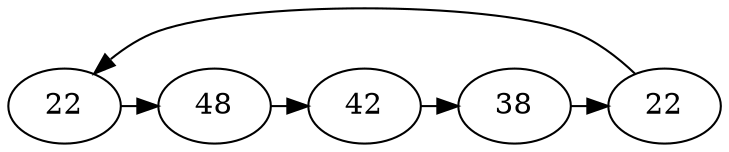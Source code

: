 // Loop
digraph {
	A [label=22]
	B [label=48]
	C [label=42]
	D [label=38]
	E [label=22]
	A -> B [constraint=false]
	B -> C [constraint=false]
	C -> D [constraint=false]
	D -> E [constraint=false]
	E -> A [constraint=false]
}
